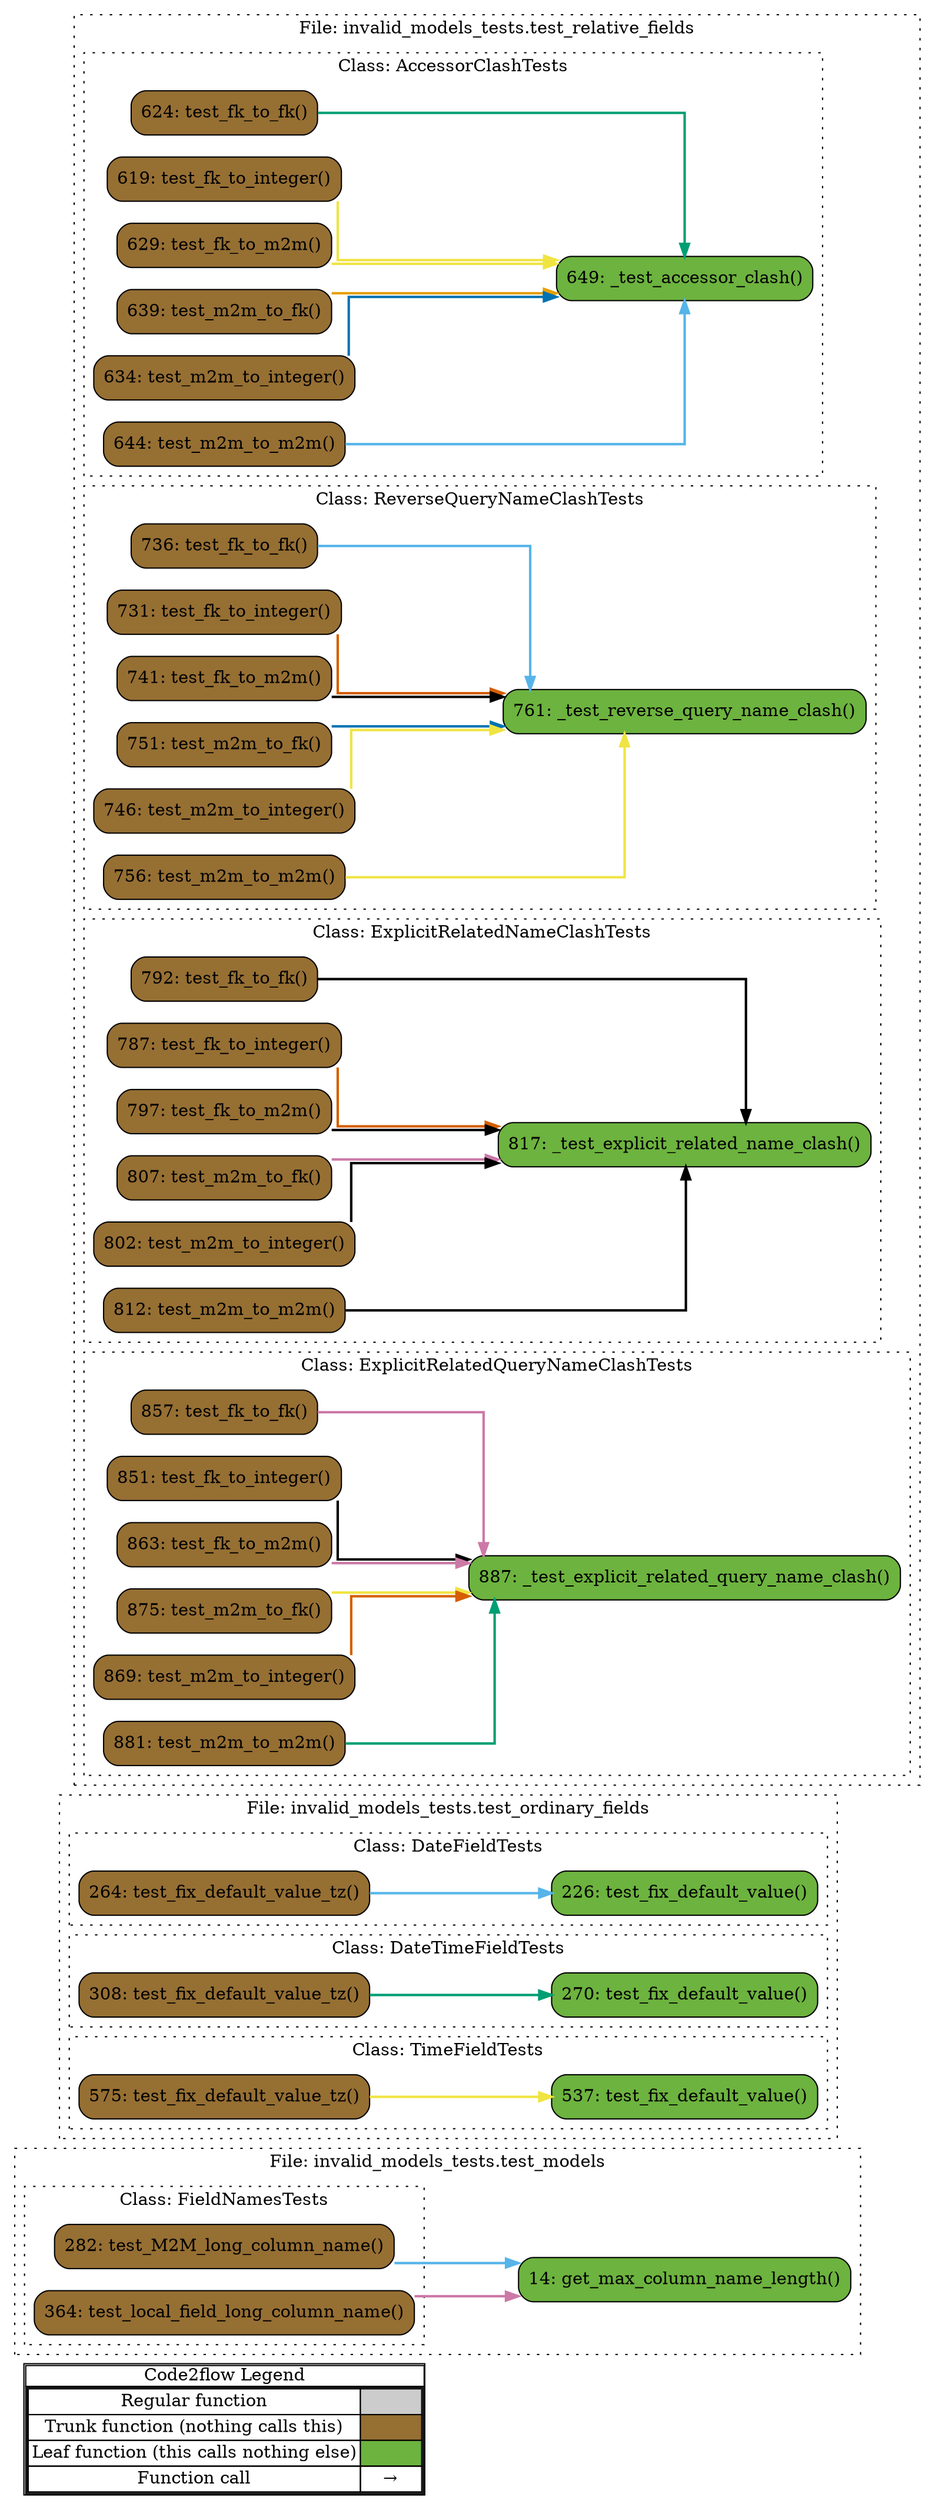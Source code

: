 digraph G {
concentrate=true;
splines="ortho";
rankdir="LR";
subgraph legend{
    rank = min;
    label = "legend";
    Legend [shape=none, margin=0, label = <
        <table cellspacing="0" cellpadding="0" border="1"><tr><td>Code2flow Legend</td></tr><tr><td>
        <table cellspacing="0">
        <tr><td>Regular function</td><td width="50px" bgcolor='#cccccc'></td></tr>
        <tr><td>Trunk function (nothing calls this)</td><td bgcolor='#966F33'></td></tr>
        <tr><td>Leaf function (this calls nothing else)</td><td bgcolor='#6db33f'></td></tr>
        <tr><td>Function call</td><td><font color='black'>&#8594;</font></td></tr>
        </table></td></tr></table>
        >];
}node_8833d6b2 [label="282: test_M2M_long_column_name()" name="invalid_models_tests.test_models::FieldNamesTests.test_M2M_long_column_name" shape="rect" style="rounded,filled" fillcolor="#966F33" ];
node_69b3a03f [label="364: test_local_field_long_column_name()" name="invalid_models_tests.test_models::FieldNamesTests.test_local_field_long_column_name" shape="rect" style="rounded,filled" fillcolor="#966F33" ];
node_f347bfee [label="14: get_max_column_name_length()" name="invalid_models_tests.test_models::get_max_column_name_length" shape="rect" style="rounded,filled" fillcolor="#6db33f" ];
node_1d78b4f4 [label="226: test_fix_default_value()" name="invalid_models_tests.test_ordinary_fields::DateFieldTests.test_fix_default_value" shape="rect" style="rounded,filled" fillcolor="#6db33f" ];
node_458923c2 [label="264: test_fix_default_value_tz()" name="invalid_models_tests.test_ordinary_fields::DateFieldTests.test_fix_default_value_tz" shape="rect" style="rounded,filled" fillcolor="#966F33" ];
node_3daaf113 [label="270: test_fix_default_value()" name="invalid_models_tests.test_ordinary_fields::DateTimeFieldTests.test_fix_default_value" shape="rect" style="rounded,filled" fillcolor="#6db33f" ];
node_d21eed2b [label="308: test_fix_default_value_tz()" name="invalid_models_tests.test_ordinary_fields::DateTimeFieldTests.test_fix_default_value_tz" shape="rect" style="rounded,filled" fillcolor="#966F33" ];
node_ba42b288 [label="537: test_fix_default_value()" name="invalid_models_tests.test_ordinary_fields::TimeFieldTests.test_fix_default_value" shape="rect" style="rounded,filled" fillcolor="#6db33f" ];
node_fbba3724 [label="575: test_fix_default_value_tz()" name="invalid_models_tests.test_ordinary_fields::TimeFieldTests.test_fix_default_value_tz" shape="rect" style="rounded,filled" fillcolor="#966F33" ];
node_2ba37385 [label="649: _test_accessor_clash()" name="invalid_models_tests.test_relative_fields::AccessorClashTests._test_accessor_clash" shape="rect" style="rounded,filled" fillcolor="#6db33f" ];
node_6a9eb5cb [label="624: test_fk_to_fk()" name="invalid_models_tests.test_relative_fields::AccessorClashTests.test_fk_to_fk" shape="rect" style="rounded,filled" fillcolor="#966F33" ];
node_779c6b3c [label="619: test_fk_to_integer()" name="invalid_models_tests.test_relative_fields::AccessorClashTests.test_fk_to_integer" shape="rect" style="rounded,filled" fillcolor="#966F33" ];
node_a8ca865c [label="629: test_fk_to_m2m()" name="invalid_models_tests.test_relative_fields::AccessorClashTests.test_fk_to_m2m" shape="rect" style="rounded,filled" fillcolor="#966F33" ];
node_7d6331b1 [label="639: test_m2m_to_fk()" name="invalid_models_tests.test_relative_fields::AccessorClashTests.test_m2m_to_fk" shape="rect" style="rounded,filled" fillcolor="#966F33" ];
node_c686f115 [label="634: test_m2m_to_integer()" name="invalid_models_tests.test_relative_fields::AccessorClashTests.test_m2m_to_integer" shape="rect" style="rounded,filled" fillcolor="#966F33" ];
node_782072d2 [label="644: test_m2m_to_m2m()" name="invalid_models_tests.test_relative_fields::AccessorClashTests.test_m2m_to_m2m" shape="rect" style="rounded,filled" fillcolor="#966F33" ];
node_6dfb7e71 [label="817: _test_explicit_related_name_clash()" name="invalid_models_tests.test_relative_fields::ExplicitRelatedNameClashTests._test_explicit_related_name_clash" shape="rect" style="rounded,filled" fillcolor="#6db33f" ];
node_e0655ad0 [label="792: test_fk_to_fk()" name="invalid_models_tests.test_relative_fields::ExplicitRelatedNameClashTests.test_fk_to_fk" shape="rect" style="rounded,filled" fillcolor="#966F33" ];
node_d977f4f6 [label="787: test_fk_to_integer()" name="invalid_models_tests.test_relative_fields::ExplicitRelatedNameClashTests.test_fk_to_integer" shape="rect" style="rounded,filled" fillcolor="#966F33" ];
node_a5c788d8 [label="797: test_fk_to_m2m()" name="invalid_models_tests.test_relative_fields::ExplicitRelatedNameClashTests.test_fk_to_m2m" shape="rect" style="rounded,filled" fillcolor="#966F33" ];
node_29a834ef [label="807: test_m2m_to_fk()" name="invalid_models_tests.test_relative_fields::ExplicitRelatedNameClashTests.test_m2m_to_fk" shape="rect" style="rounded,filled" fillcolor="#966F33" ];
node_5ee899e0 [label="802: test_m2m_to_integer()" name="invalid_models_tests.test_relative_fields::ExplicitRelatedNameClashTests.test_m2m_to_integer" shape="rect" style="rounded,filled" fillcolor="#966F33" ];
node_62c598f0 [label="812: test_m2m_to_m2m()" name="invalid_models_tests.test_relative_fields::ExplicitRelatedNameClashTests.test_m2m_to_m2m" shape="rect" style="rounded,filled" fillcolor="#966F33" ];
node_fc576317 [label="887: _test_explicit_related_query_name_clash()" name="invalid_models_tests.test_relative_fields::ExplicitRelatedQueryNameClashTests._test_explicit_related_query_name_clash" shape="rect" style="rounded,filled" fillcolor="#6db33f" ];
node_94c9738f [label="857: test_fk_to_fk()" name="invalid_models_tests.test_relative_fields::ExplicitRelatedQueryNameClashTests.test_fk_to_fk" shape="rect" style="rounded,filled" fillcolor="#966F33" ];
node_fa018648 [label="851: test_fk_to_integer()" name="invalid_models_tests.test_relative_fields::ExplicitRelatedQueryNameClashTests.test_fk_to_integer" shape="rect" style="rounded,filled" fillcolor="#966F33" ];
node_244e845f [label="863: test_fk_to_m2m()" name="invalid_models_tests.test_relative_fields::ExplicitRelatedQueryNameClashTests.test_fk_to_m2m" shape="rect" style="rounded,filled" fillcolor="#966F33" ];
node_4d25393c [label="875: test_m2m_to_fk()" name="invalid_models_tests.test_relative_fields::ExplicitRelatedQueryNameClashTests.test_m2m_to_fk" shape="rect" style="rounded,filled" fillcolor="#966F33" ];
node_3576a726 [label="869: test_m2m_to_integer()" name="invalid_models_tests.test_relative_fields::ExplicitRelatedQueryNameClashTests.test_m2m_to_integer" shape="rect" style="rounded,filled" fillcolor="#966F33" ];
node_623dfb0b [label="881: test_m2m_to_m2m()" name="invalid_models_tests.test_relative_fields::ExplicitRelatedQueryNameClashTests.test_m2m_to_m2m" shape="rect" style="rounded,filled" fillcolor="#966F33" ];
node_d97e0d1b [label="761: _test_reverse_query_name_clash()" name="invalid_models_tests.test_relative_fields::ReverseQueryNameClashTests._test_reverse_query_name_clash" shape="rect" style="rounded,filled" fillcolor="#6db33f" ];
node_db498882 [label="736: test_fk_to_fk()" name="invalid_models_tests.test_relative_fields::ReverseQueryNameClashTests.test_fk_to_fk" shape="rect" style="rounded,filled" fillcolor="#966F33" ];
node_215ac2de [label="731: test_fk_to_integer()" name="invalid_models_tests.test_relative_fields::ReverseQueryNameClashTests.test_fk_to_integer" shape="rect" style="rounded,filled" fillcolor="#966F33" ];
node_184c0010 [label="741: test_fk_to_m2m()" name="invalid_models_tests.test_relative_fields::ReverseQueryNameClashTests.test_fk_to_m2m" shape="rect" style="rounded,filled" fillcolor="#966F33" ];
node_6bd04da5 [label="751: test_m2m_to_fk()" name="invalid_models_tests.test_relative_fields::ReverseQueryNameClashTests.test_m2m_to_fk" shape="rect" style="rounded,filled" fillcolor="#966F33" ];
node_0bbc172c [label="746: test_m2m_to_integer()" name="invalid_models_tests.test_relative_fields::ReverseQueryNameClashTests.test_m2m_to_integer" shape="rect" style="rounded,filled" fillcolor="#966F33" ];
node_351d2b6c [label="756: test_m2m_to_m2m()" name="invalid_models_tests.test_relative_fields::ReverseQueryNameClashTests.test_m2m_to_m2m" shape="rect" style="rounded,filled" fillcolor="#966F33" ];
node_8833d6b2 -> node_f347bfee [color="#56B4E9" penwidth="2"];
node_69b3a03f -> node_f347bfee [color="#CC79A7" penwidth="2"];
node_458923c2 -> node_1d78b4f4 [color="#56B4E9" penwidth="2"];
node_d21eed2b -> node_3daaf113 [color="#009E73" penwidth="2"];
node_fbba3724 -> node_ba42b288 [color="#F0E442" penwidth="2"];
node_6a9eb5cb -> node_2ba37385 [color="#009E73" penwidth="2"];
node_779c6b3c -> node_2ba37385 [color="#F0E442" penwidth="2"];
node_a8ca865c -> node_2ba37385 [color="#F0E442" penwidth="2"];
node_7d6331b1 -> node_2ba37385 [color="#E69F00" penwidth="2"];
node_c686f115 -> node_2ba37385 [color="#0072B2" penwidth="2"];
node_782072d2 -> node_2ba37385 [color="#56B4E9" penwidth="2"];
node_e0655ad0 -> node_6dfb7e71 [color="#000000" penwidth="2"];
node_d977f4f6 -> node_6dfb7e71 [color="#D55E00" penwidth="2"];
node_a5c788d8 -> node_6dfb7e71 [color="#000000" penwidth="2"];
node_29a834ef -> node_6dfb7e71 [color="#CC79A7" penwidth="2"];
node_5ee899e0 -> node_6dfb7e71 [color="#000000" penwidth="2"];
node_62c598f0 -> node_6dfb7e71 [color="#000000" penwidth="2"];
node_94c9738f -> node_fc576317 [color="#CC79A7" penwidth="2"];
node_fa018648 -> node_fc576317 [color="#000000" penwidth="2"];
node_244e845f -> node_fc576317 [color="#CC79A7" penwidth="2"];
node_4d25393c -> node_fc576317 [color="#F0E442" penwidth="2"];
node_3576a726 -> node_fc576317 [color="#D55E00" penwidth="2"];
node_623dfb0b -> node_fc576317 [color="#009E73" penwidth="2"];
node_db498882 -> node_d97e0d1b [color="#56B4E9" penwidth="2"];
node_215ac2de -> node_d97e0d1b [color="#D55E00" penwidth="2"];
node_184c0010 -> node_d97e0d1b [color="#000000" penwidth="2"];
node_6bd04da5 -> node_d97e0d1b [color="#0072B2" penwidth="2"];
node_0bbc172c -> node_d97e0d1b [color="#F0E442" penwidth="2"];
node_351d2b6c -> node_d97e0d1b [color="#F0E442" penwidth="2"];
subgraph cluster_8338f0b0 {
    node_f347bfee;
    label="File: invalid_models_tests.test_models";
    name="invalid_models_tests.test_models";
    style="filled";
    graph[style=dotted];
    subgraph cluster_4498c850 {
        node_8833d6b2 node_69b3a03f;
        label="Class: FieldNamesTests";
        name="FieldNamesTests";
        style="filled";
        graph[style=dotted];
    };
};
subgraph cluster_5b1b9dd6 {
    label="File: invalid_models_tests.test_ordinary_fields";
    name="invalid_models_tests.test_ordinary_fields";
    style="filled";
    graph[style=dotted];
    subgraph cluster_c0c801f3 {
        node_1d78b4f4 node_458923c2;
        label="Class: DateFieldTests";
        name="DateFieldTests";
        style="filled";
        graph[style=dotted];
    };
    subgraph cluster_08246c39 {
        node_3daaf113 node_d21eed2b;
        label="Class: DateTimeFieldTests";
        name="DateTimeFieldTests";
        style="filled";
        graph[style=dotted];
    };
    subgraph cluster_2726b818 {
        node_ba42b288 node_fbba3724;
        label="Class: TimeFieldTests";
        name="TimeFieldTests";
        style="filled";
        graph[style=dotted];
    };
};
subgraph cluster_24644cf8 {
    label="File: invalid_models_tests.test_relative_fields";
    name="invalid_models_tests.test_relative_fields";
    style="filled";
    graph[style=dotted];
    subgraph cluster_177c500a {
        node_779c6b3c node_6a9eb5cb node_a8ca865c node_c686f115 node_7d6331b1 node_782072d2 node_2ba37385;
        label="Class: AccessorClashTests";
        name="AccessorClashTests";
        style="filled";
        graph[style=dotted];
    };
    subgraph cluster_68b59ae6 {
        node_215ac2de node_db498882 node_184c0010 node_0bbc172c node_6bd04da5 node_351d2b6c node_d97e0d1b;
        label="Class: ReverseQueryNameClashTests";
        name="ReverseQueryNameClashTests";
        style="filled";
        graph[style=dotted];
    };
    subgraph cluster_57a6928a {
        node_d977f4f6 node_e0655ad0 node_a5c788d8 node_5ee899e0 node_29a834ef node_62c598f0 node_6dfb7e71;
        label="Class: ExplicitRelatedNameClashTests";
        name="ExplicitRelatedNameClashTests";
        style="filled";
        graph[style=dotted];
    };
    subgraph cluster_403c63ea {
        node_fa018648 node_94c9738f node_244e845f node_3576a726 node_4d25393c node_623dfb0b node_fc576317;
        label="Class: ExplicitRelatedQueryNameClashTests";
        name="ExplicitRelatedQueryNameClashTests";
        style="filled";
        graph[style=dotted];
    };
};
}
